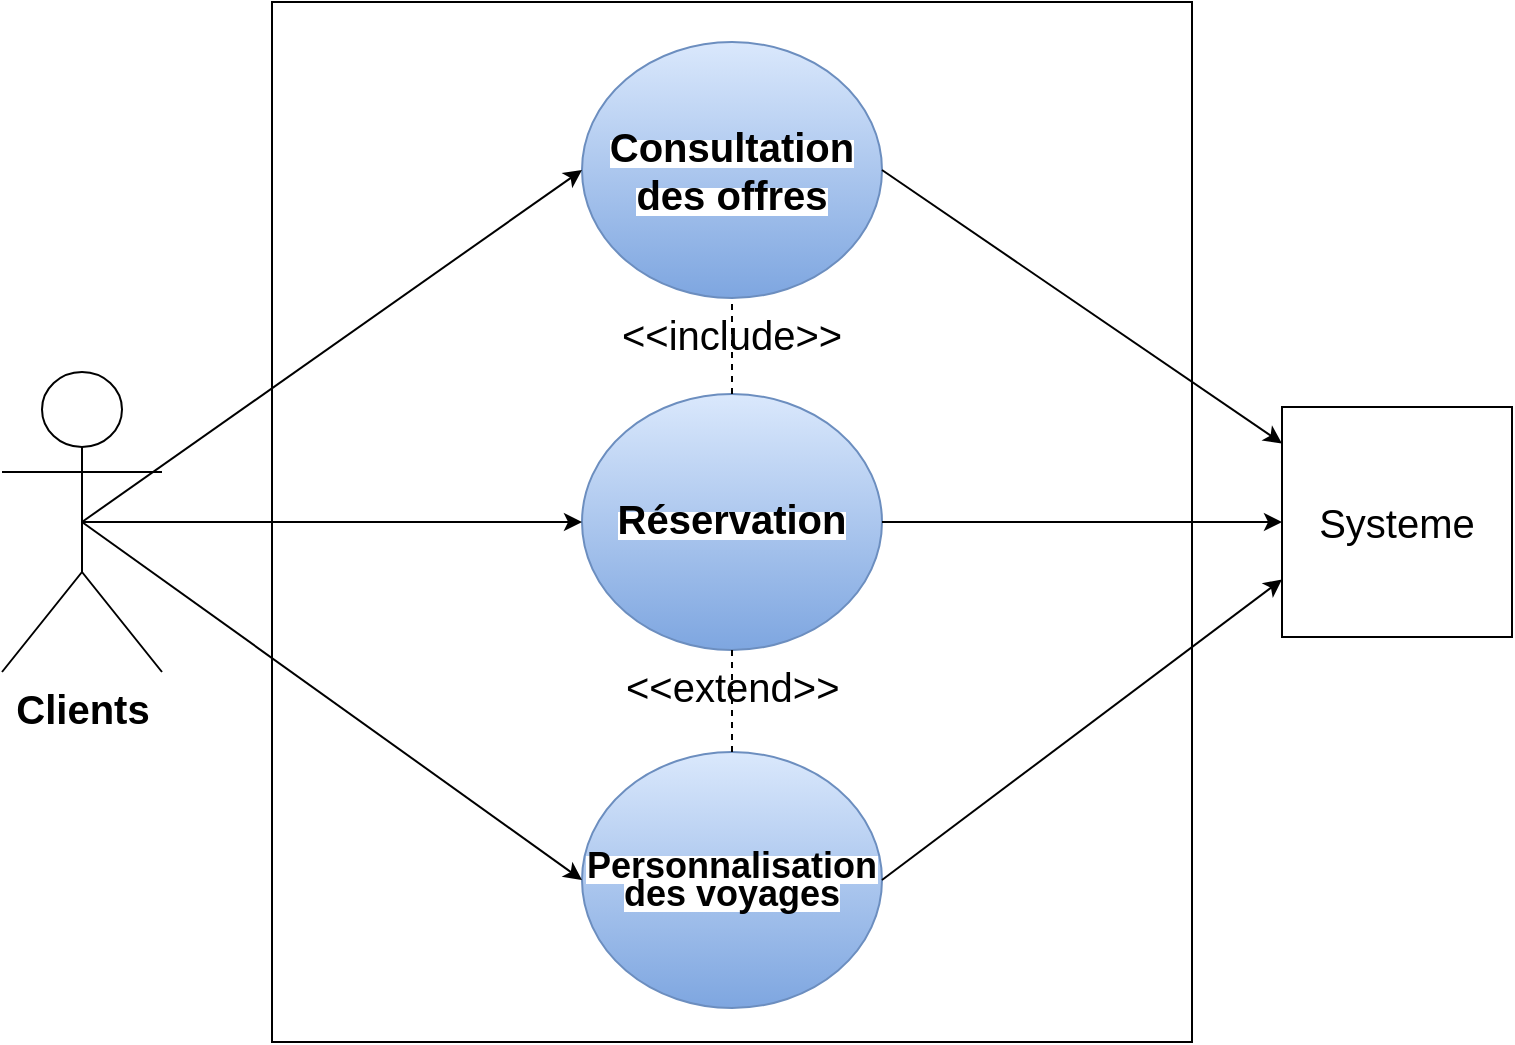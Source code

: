 <mxfile>
    <diagram id="xPhDHIPRxZEu-oJ2kfO7" name="Page-1">
        <mxGraphModel dx="1015" dy="704" grid="1" gridSize="10" guides="1" tooltips="1" connect="1" arrows="1" fold="1" page="1" pageScale="1" pageWidth="850" pageHeight="1100" math="0" shadow="0">
            <root>
                <mxCell id="0"/>
                <mxCell id="1" parent="0"/>
                <mxCell id="2" value="" style="whiteSpace=wrap;html=1;" vertex="1" parent="1">
                    <mxGeometry x="195" y="45" width="460" height="520" as="geometry"/>
                </mxCell>
                <mxCell id="7" value="&lt;span style=&quot;color: rgb(0, 0, 0); font-family: &amp;quot;Nunito Sans&amp;quot;, sans-serif; text-align: left; background-color: rgb(255, 255, 255);&quot;&gt;&lt;b style=&quot;&quot;&gt;&lt;font style=&quot;font-size: 20px;&quot;&gt;Consultation des offres&lt;/font&gt;&lt;/b&gt;&lt;/span&gt;&lt;b style=&quot;font-size: 20px;&quot;&gt;&lt;br&gt;&lt;/b&gt;" style="ellipse;whiteSpace=wrap;html=1;fillColor=#dae8fc;strokeColor=#6c8ebf;gradientColor=#7ea6e0;" vertex="1" parent="1">
                    <mxGeometry x="350" y="65" width="150" height="128" as="geometry"/>
                </mxCell>
                <mxCell id="10" value="&lt;p style=&quot;line-height: 100%;&quot;&gt;&lt;span style=&quot;color: rgb(0, 0, 0); font-family: &amp;quot;Nunito Sans&amp;quot;, sans-serif; text-align: left; background-color: rgb(255, 255, 255);&quot;&gt;&lt;b style=&quot;&quot;&gt;&lt;font style=&quot;font-size: 20px;&quot;&gt;Réservation&lt;/font&gt;&lt;/b&gt;&lt;/span&gt;&lt;br&gt;&lt;/p&gt;" style="ellipse;whiteSpace=wrap;html=1;fillColor=#dae8fc;strokeColor=#6c8ebf;gradientColor=#7ea6e0;" vertex="1" parent="1">
                    <mxGeometry x="350" y="241" width="150" height="128" as="geometry"/>
                </mxCell>
                <mxCell id="11" value="&lt;p style=&quot;line-height: 100%;&quot;&gt;&lt;span style=&quot;color: rgb(0, 0, 0); font-family: &amp;quot;Nunito Sans&amp;quot;, sans-serif; font-style: normal; font-variant-ligatures: normal; font-variant-caps: normal; letter-spacing: normal; orphans: 2; text-align: left; text-indent: 0px; text-transform: none; widows: 2; word-spacing: 0px; -webkit-text-stroke-width: 0px; background-color: rgb(255, 255, 255); text-decoration-thickness: initial; text-decoration-style: initial; text-decoration-color: initial; float: none; display: inline !important;&quot;&gt;&lt;b style=&quot;&quot;&gt;&lt;font style=&quot;font-size: 18px;&quot;&gt;Personnalisation des voyages&lt;/font&gt;&lt;/b&gt;&lt;/span&gt;&lt;/p&gt;" style="ellipse;whiteSpace=wrap;html=1;fillColor=#dae8fc;strokeColor=#6c8ebf;gradientColor=#7ea6e0;" vertex="1" parent="1">
                    <mxGeometry x="350" y="420" width="150" height="128" as="geometry"/>
                </mxCell>
                <mxCell id="16" value="&lt;span style=&quot;color: rgb(0, 0, 0); font-family: &amp;quot;Nunito Sans&amp;quot;, sans-serif; text-align: left; background-color: rgb(255, 255, 255);&quot;&gt;&lt;b style=&quot;&quot;&gt;&lt;font style=&quot;font-size: 20px;&quot;&gt;Clients&lt;/font&gt;&lt;/b&gt;&lt;/span&gt;" style="shape=umlActor;verticalLabelPosition=bottom;verticalAlign=top;html=1;outlineConnect=0;fontSize=18;" vertex="1" parent="1">
                    <mxGeometry x="60" y="230" width="80" height="150" as="geometry"/>
                </mxCell>
                <mxCell id="17" value="&lt;p style=&quot;line-height: 100%;&quot;&gt;&lt;span style=&quot;color: rgb(0, 0, 0); font-family: &amp;quot;Nunito Sans&amp;quot;, sans-serif; font-style: normal; font-variant-ligatures: normal; font-variant-caps: normal; font-weight: 400; letter-spacing: normal; orphans: 2; text-align: left; text-indent: 0px; text-transform: none; widows: 2; word-spacing: 0px; -webkit-text-stroke-width: 0px; background-color: rgb(255, 255, 255); text-decoration-thickness: initial; text-decoration-style: initial; text-decoration-color: initial; float: none; display: inline !important;&quot;&gt;Systeme&lt;/span&gt;&lt;br&gt;&lt;/p&gt;" style="whiteSpace=wrap;html=1;aspect=fixed;fontSize=20;" vertex="1" parent="1">
                    <mxGeometry x="700" y="247.5" width="115" height="115" as="geometry"/>
                </mxCell>
                <mxCell id="19" value="" style="endArrow=classic;html=1;fontSize=20;exitX=0.5;exitY=0.5;exitDx=0;exitDy=0;exitPerimeter=0;entryX=0;entryY=0.5;entryDx=0;entryDy=0;" edge="1" parent="1" source="16" target="7">
                    <mxGeometry width="50" height="50" relative="1" as="geometry">
                        <mxPoint x="150" y="270" as="sourcePoint"/>
                        <mxPoint x="200" y="220" as="targetPoint"/>
                    </mxGeometry>
                </mxCell>
                <mxCell id="20" value="" style="endArrow=classic;html=1;fontSize=20;exitX=0.5;exitY=0.5;exitDx=0;exitDy=0;exitPerimeter=0;" edge="1" parent="1" source="16" target="10">
                    <mxGeometry width="50" height="50" relative="1" as="geometry">
                        <mxPoint x="110" y="315" as="sourcePoint"/>
                        <mxPoint x="360.0" y="174.0" as="targetPoint"/>
                    </mxGeometry>
                </mxCell>
                <mxCell id="21" value="" style="endArrow=classic;html=1;fontSize=20;exitX=0.5;exitY=0.5;exitDx=0;exitDy=0;exitPerimeter=0;entryX=0;entryY=0.5;entryDx=0;entryDy=0;" edge="1" parent="1" source="16" target="11">
                    <mxGeometry width="50" height="50" relative="1" as="geometry">
                        <mxPoint x="110" y="315" as="sourcePoint"/>
                        <mxPoint x="360.0" y="315" as="targetPoint"/>
                    </mxGeometry>
                </mxCell>
                <mxCell id="23" value="" style="endArrow=classic;html=1;fontSize=20;exitX=1;exitY=0.5;exitDx=0;exitDy=0;" edge="1" parent="1" source="7" target="17">
                    <mxGeometry width="50" height="50" relative="1" as="geometry">
                        <mxPoint x="110" y="315" as="sourcePoint"/>
                        <mxPoint x="360.0" y="459.0" as="targetPoint"/>
                    </mxGeometry>
                </mxCell>
                <mxCell id="24" value="" style="endArrow=classic;html=1;fontSize=20;exitX=1;exitY=0.5;exitDx=0;exitDy=0;entryX=0;entryY=0.5;entryDx=0;entryDy=0;" edge="1" parent="1" source="10" target="17">
                    <mxGeometry width="50" height="50" relative="1" as="geometry">
                        <mxPoint x="510.0" y="174.0" as="sourcePoint"/>
                        <mxPoint x="710" y="315" as="targetPoint"/>
                    </mxGeometry>
                </mxCell>
                <mxCell id="25" value="" style="endArrow=classic;html=1;fontSize=20;exitX=1;exitY=0.5;exitDx=0;exitDy=0;entryX=0;entryY=0.75;entryDx=0;entryDy=0;" edge="1" parent="1" source="11" target="17">
                    <mxGeometry width="50" height="50" relative="1" as="geometry">
                        <mxPoint x="510.0" y="315" as="sourcePoint"/>
                        <mxPoint x="710" y="315" as="targetPoint"/>
                    </mxGeometry>
                </mxCell>
                <mxCell id="27" value="" style="endArrow=none;dashed=1;html=1;fontSize=20;entryX=0.5;entryY=1;entryDx=0;entryDy=0;exitX=0.5;exitY=0;exitDx=0;exitDy=0;" edge="1" parent="1" source="10" target="7">
                    <mxGeometry width="50" height="50" relative="1" as="geometry">
                        <mxPoint x="470" y="380" as="sourcePoint"/>
                        <mxPoint x="520" y="330" as="targetPoint"/>
                    </mxGeometry>
                </mxCell>
                <mxCell id="28" value="" style="endArrow=none;dashed=1;html=1;fontSize=20;entryX=0.5;entryY=0;entryDx=0;entryDy=0;" edge="1" parent="1" source="10" target="11">
                    <mxGeometry width="50" height="50" relative="1" as="geometry">
                        <mxPoint x="430" y="370" as="sourcePoint"/>
                        <mxPoint x="435" y="203.0" as="targetPoint"/>
                    </mxGeometry>
                </mxCell>
                <mxCell id="29" value="&amp;lt;&amp;lt;include&amp;gt;&amp;gt;" style="text;whiteSpace=wrap;html=1;fontSize=20;" vertex="1" parent="1">
                    <mxGeometry x="368" y="193" width="115" height="37" as="geometry"/>
                </mxCell>
                <mxCell id="33" value="&amp;lt;&amp;lt;extend&amp;gt;&amp;gt;" style="text;whiteSpace=wrap;html=1;fontSize=20;" vertex="1" parent="1">
                    <mxGeometry x="370" y="369" width="110" height="40" as="geometry"/>
                </mxCell>
            </root>
        </mxGraphModel>
    </diagram>
</mxfile>